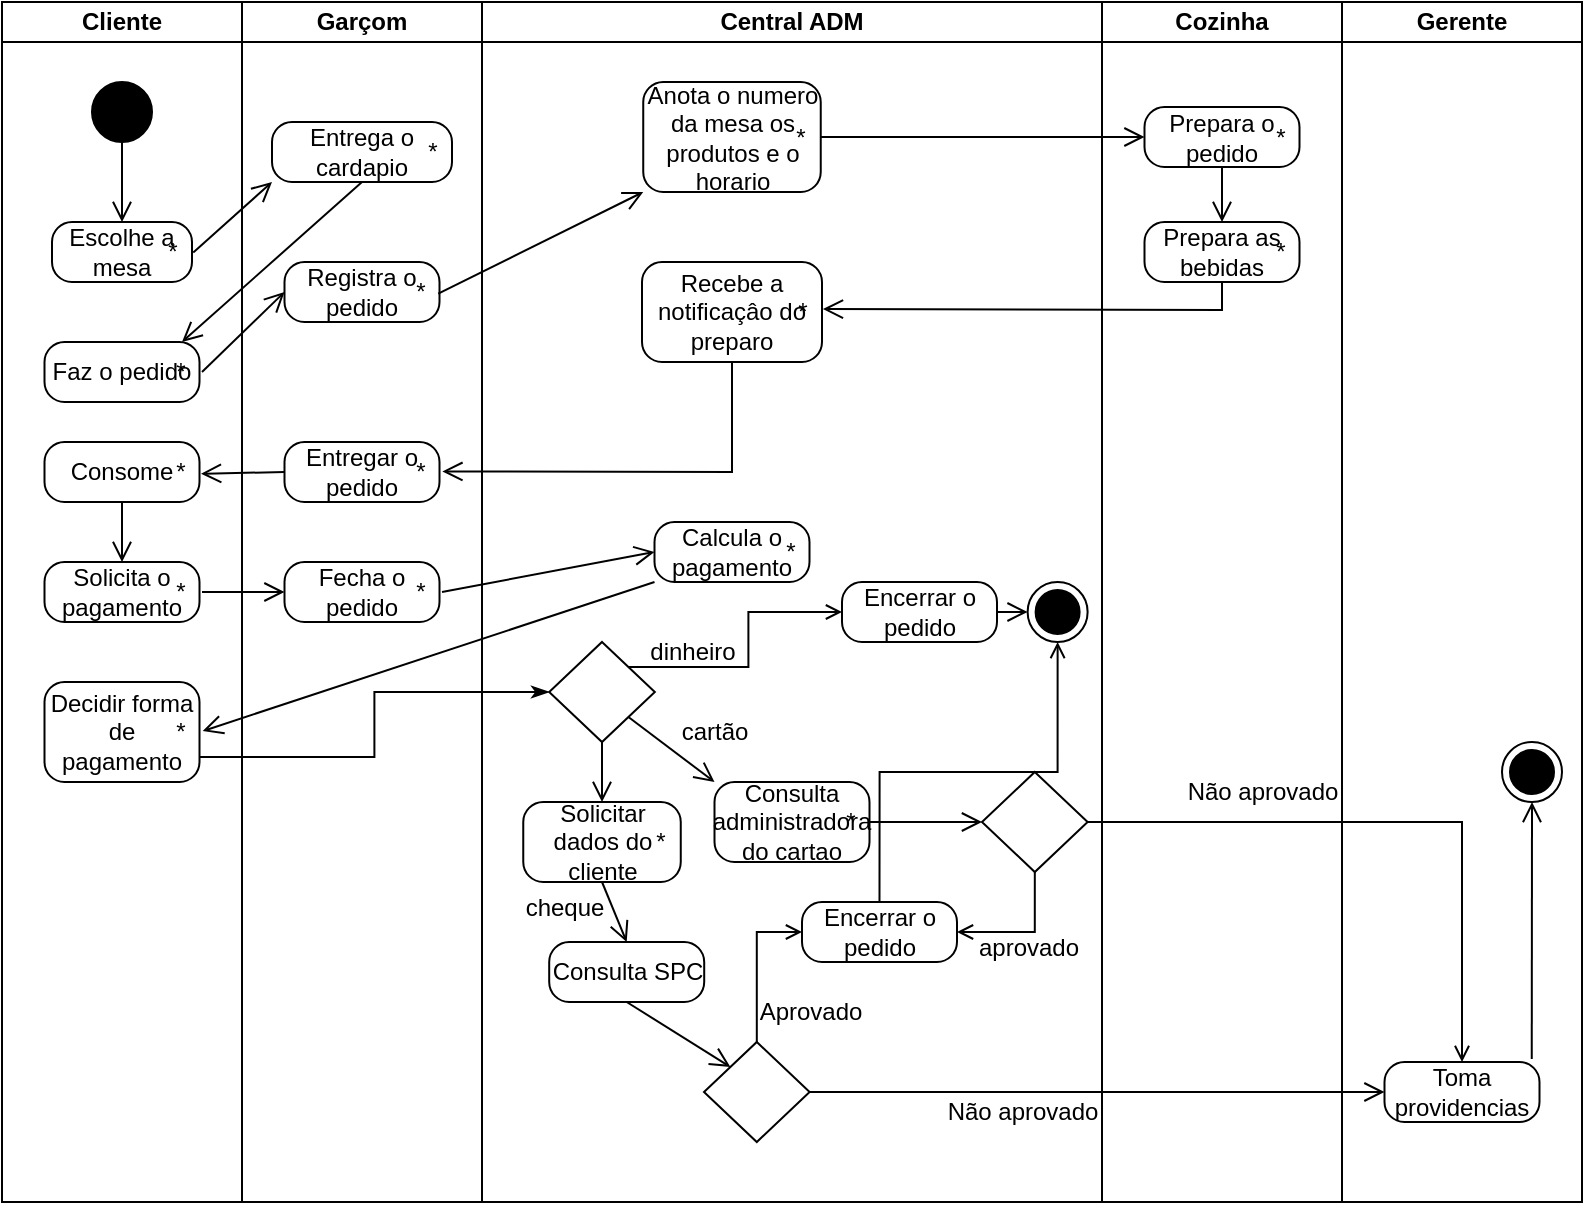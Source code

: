 <mxfile version="24.2.3" type="github">
  <diagram name="Página-1" id="BqkP0zEK79z1pLGELWx7">
    <mxGraphModel dx="1214" dy="580" grid="1" gridSize="10" guides="1" tooltips="1" connect="1" arrows="1" fold="1" page="1" pageScale="1" pageWidth="827" pageHeight="1169" math="0" shadow="0">
      <root>
        <mxCell id="0" />
        <mxCell id="1" parent="0" />
        <mxCell id="essIW2ThO4qJz_jhKlfG-8" value="Central ADM" style="swimlane;startSize=20;whiteSpace=wrap;html=1;" vertex="1" parent="1">
          <mxGeometry x="250" y="320" width="310" height="600" as="geometry" />
        </mxCell>
        <mxCell id="essIW2ThO4qJz_jhKlfG-37" value="Anota o numero da mesa os produtos e o horario" style="html=1;dashed=0;rounded=1;absoluteArcSize=1;arcSize=20;verticalAlign=middle;align=center;whiteSpace=wrap;" vertex="1" parent="essIW2ThO4qJz_jhKlfG-8">
          <mxGeometry x="80.62" y="40" width="88.75" height="55" as="geometry" />
        </mxCell>
        <mxCell id="essIW2ThO4qJz_jhKlfG-38" value="*" style="text;resizeWidth=0;resizeHeight=0;points=[];part=1;verticalAlign=middle;align=center;html=1;" vertex="1" parent="essIW2ThO4qJz_jhKlfG-37">
          <mxGeometry x="1" y="0.5" width="20" height="20" relative="1" as="geometry">
            <mxPoint x="-20" y="-10" as="offset" />
          </mxGeometry>
        </mxCell>
        <mxCell id="essIW2ThO4qJz_jhKlfG-48" value="Recebe a notificaçâo do preparo" style="html=1;dashed=0;rounded=1;absoluteArcSize=1;arcSize=20;verticalAlign=middle;align=center;whiteSpace=wrap;" vertex="1" parent="essIW2ThO4qJz_jhKlfG-8">
          <mxGeometry x="80" y="130" width="90" height="50" as="geometry" />
        </mxCell>
        <mxCell id="essIW2ThO4qJz_jhKlfG-49" value="*" style="text;resizeWidth=0;resizeHeight=0;points=[];part=1;verticalAlign=middle;align=center;html=1;" vertex="1" parent="essIW2ThO4qJz_jhKlfG-48">
          <mxGeometry x="1" y="0.5" width="20" height="20" relative="1" as="geometry">
            <mxPoint x="-20" y="-10" as="offset" />
          </mxGeometry>
        </mxCell>
        <mxCell id="essIW2ThO4qJz_jhKlfG-71" value="Calcula o pagamento" style="html=1;dashed=0;rounded=1;absoluteArcSize=1;arcSize=20;verticalAlign=middle;align=center;whiteSpace=wrap;" vertex="1" parent="essIW2ThO4qJz_jhKlfG-8">
          <mxGeometry x="86.25" y="260" width="77.5" height="30" as="geometry" />
        </mxCell>
        <mxCell id="essIW2ThO4qJz_jhKlfG-72" value="*" style="text;resizeWidth=0;resizeHeight=0;points=[];part=1;verticalAlign=middle;align=center;html=1;" vertex="1" parent="essIW2ThO4qJz_jhKlfG-71">
          <mxGeometry x="1" y="0.5" width="20" height="20" relative="1" as="geometry">
            <mxPoint x="-20" y="-10" as="offset" />
          </mxGeometry>
        </mxCell>
        <mxCell id="essIW2ThO4qJz_jhKlfG-149" style="edgeStyle=orthogonalEdgeStyle;rounded=0;orthogonalLoop=1;jettySize=auto;html=1;exitX=1;exitY=0;exitDx=0;exitDy=0;entryX=0;entryY=0.5;entryDx=0;entryDy=0;endArrow=open;endFill=0;" edge="1" parent="essIW2ThO4qJz_jhKlfG-8" source="essIW2ThO4qJz_jhKlfG-75" target="essIW2ThO4qJz_jhKlfG-119">
          <mxGeometry relative="1" as="geometry" />
        </mxCell>
        <mxCell id="essIW2ThO4qJz_jhKlfG-75" value="" style="rhombus;" vertex="1" parent="essIW2ThO4qJz_jhKlfG-8">
          <mxGeometry x="33.6" y="320" width="52.81" height="50" as="geometry" />
        </mxCell>
        <mxCell id="essIW2ThO4qJz_jhKlfG-84" value="Solicitar dados do cliente" style="html=1;dashed=0;rounded=1;absoluteArcSize=1;arcSize=20;verticalAlign=middle;align=center;whiteSpace=wrap;" vertex="1" parent="essIW2ThO4qJz_jhKlfG-8">
          <mxGeometry x="20.63" y="400" width="78.75" height="40" as="geometry" />
        </mxCell>
        <mxCell id="essIW2ThO4qJz_jhKlfG-85" value="*" style="text;resizeWidth=0;resizeHeight=0;points=[];part=1;verticalAlign=middle;align=center;html=1;" vertex="1" parent="essIW2ThO4qJz_jhKlfG-84">
          <mxGeometry x="1" y="0.5" width="20" height="20" relative="1" as="geometry">
            <mxPoint x="-20" y="-10" as="offset" />
          </mxGeometry>
        </mxCell>
        <mxCell id="essIW2ThO4qJz_jhKlfG-86" value="" style="endArrow=open;startArrow=none;endFill=0;startFill=0;endSize=8;html=1;verticalAlign=bottom;labelBackgroundColor=none;strokeWidth=1;rounded=0;exitX=0.5;exitY=1;exitDx=0;exitDy=0;entryX=0.5;entryY=0;entryDx=0;entryDy=0;" edge="1" parent="essIW2ThO4qJz_jhKlfG-8" source="essIW2ThO4qJz_jhKlfG-75" target="essIW2ThO4qJz_jhKlfG-84">
          <mxGeometry width="160" relative="1" as="geometry">
            <mxPoint x="-30" y="410" as="sourcePoint" />
            <mxPoint x="130" y="410" as="targetPoint" />
          </mxGeometry>
        </mxCell>
        <mxCell id="essIW2ThO4qJz_jhKlfG-88" value="Consulta SPC" style="html=1;dashed=0;rounded=1;absoluteArcSize=1;arcSize=20;verticalAlign=middle;align=center;whiteSpace=wrap;" vertex="1" parent="essIW2ThO4qJz_jhKlfG-8">
          <mxGeometry x="33.6" y="470" width="77.5" height="30" as="geometry" />
        </mxCell>
        <mxCell id="essIW2ThO4qJz_jhKlfG-91" value="" style="endArrow=open;startArrow=none;endFill=0;startFill=0;endSize=8;html=1;verticalAlign=bottom;labelBackgroundColor=none;strokeWidth=1;rounded=0;exitX=0.5;exitY=1;exitDx=0;exitDy=0;entryX=0.5;entryY=0;entryDx=0;entryDy=0;" edge="1" parent="essIW2ThO4qJz_jhKlfG-8" source="essIW2ThO4qJz_jhKlfG-84" target="essIW2ThO4qJz_jhKlfG-88">
          <mxGeometry width="160" relative="1" as="geometry">
            <mxPoint x="-80" y="360" as="sourcePoint" />
            <mxPoint x="80" y="360" as="targetPoint" />
          </mxGeometry>
        </mxCell>
        <mxCell id="essIW2ThO4qJz_jhKlfG-92" value="" style="endArrow=open;startArrow=none;endFill=0;startFill=0;endSize=8;html=1;verticalAlign=bottom;labelBackgroundColor=none;strokeWidth=1;rounded=0;exitX=0.5;exitY=1;exitDx=0;exitDy=0;entryX=0;entryY=0;entryDx=0;entryDy=0;" edge="1" parent="essIW2ThO4qJz_jhKlfG-8" source="essIW2ThO4qJz_jhKlfG-88" target="essIW2ThO4qJz_jhKlfG-116">
          <mxGeometry width="160" relative="1" as="geometry">
            <mxPoint x="-80" y="360" as="sourcePoint" />
            <mxPoint x="100" y="530" as="targetPoint" />
          </mxGeometry>
        </mxCell>
        <mxCell id="essIW2ThO4qJz_jhKlfG-113" value="Consulta administradora do cartao" style="html=1;dashed=0;rounded=1;absoluteArcSize=1;arcSize=20;verticalAlign=middle;align=center;whiteSpace=wrap;" vertex="1" parent="essIW2ThO4qJz_jhKlfG-8">
          <mxGeometry x="116.25" y="390" width="77.5" height="40" as="geometry" />
        </mxCell>
        <mxCell id="essIW2ThO4qJz_jhKlfG-114" value="*" style="text;resizeWidth=0;resizeHeight=0;points=[];part=1;verticalAlign=middle;align=center;html=1;" vertex="1" parent="essIW2ThO4qJz_jhKlfG-113">
          <mxGeometry x="1" y="0.5" width="20" height="20" relative="1" as="geometry">
            <mxPoint x="-20" y="-10" as="offset" />
          </mxGeometry>
        </mxCell>
        <mxCell id="essIW2ThO4qJz_jhKlfG-115" value="cartão" style="text;html=1;align=center;verticalAlign=middle;resizable=0;points=[];autosize=1;strokeColor=none;fillColor=none;" vertex="1" parent="essIW2ThO4qJz_jhKlfG-8">
          <mxGeometry x="86.41" y="350" width="60" height="30" as="geometry" />
        </mxCell>
        <mxCell id="essIW2ThO4qJz_jhKlfG-110" value="" style="endArrow=open;startArrow=none;endFill=0;startFill=0;endSize=8;html=1;verticalAlign=bottom;labelBackgroundColor=none;strokeWidth=1;rounded=0;exitX=1;exitY=1;exitDx=0;exitDy=0;entryX=0;entryY=0;entryDx=0;entryDy=0;" edge="1" parent="essIW2ThO4qJz_jhKlfG-8" source="essIW2ThO4qJz_jhKlfG-75" target="essIW2ThO4qJz_jhKlfG-113">
          <mxGeometry width="160" relative="1" as="geometry">
            <mxPoint x="-150" y="410" as="sourcePoint" />
            <mxPoint x="130" y="390" as="targetPoint" />
          </mxGeometry>
        </mxCell>
        <mxCell id="essIW2ThO4qJz_jhKlfG-144" style="edgeStyle=orthogonalEdgeStyle;rounded=0;orthogonalLoop=1;jettySize=auto;html=1;exitX=0.5;exitY=0;exitDx=0;exitDy=0;entryX=0;entryY=0.5;entryDx=0;entryDy=0;endArrow=open;endFill=0;" edge="1" parent="essIW2ThO4qJz_jhKlfG-8" source="essIW2ThO4qJz_jhKlfG-116" target="essIW2ThO4qJz_jhKlfG-90">
          <mxGeometry relative="1" as="geometry" />
        </mxCell>
        <mxCell id="essIW2ThO4qJz_jhKlfG-116" value="" style="rhombus;" vertex="1" parent="essIW2ThO4qJz_jhKlfG-8">
          <mxGeometry x="111" y="520" width="52.81" height="50" as="geometry" />
        </mxCell>
        <mxCell id="essIW2ThO4qJz_jhKlfG-163" style="edgeStyle=orthogonalEdgeStyle;rounded=0;orthogonalLoop=1;jettySize=auto;html=1;exitX=0.5;exitY=0;exitDx=0;exitDy=0;entryX=0.5;entryY=1;entryDx=0;entryDy=0;endArrow=open;endFill=0;" edge="1" parent="essIW2ThO4qJz_jhKlfG-8" source="essIW2ThO4qJz_jhKlfG-90" target="essIW2ThO4qJz_jhKlfG-158">
          <mxGeometry relative="1" as="geometry" />
        </mxCell>
        <mxCell id="essIW2ThO4qJz_jhKlfG-90" value="Encerrar o pedido" style="html=1;dashed=0;rounded=1;absoluteArcSize=1;arcSize=20;verticalAlign=middle;align=center;whiteSpace=wrap;" vertex="1" parent="essIW2ThO4qJz_jhKlfG-8">
          <mxGeometry x="160" y="450" width="77.5" height="30" as="geometry" />
        </mxCell>
        <mxCell id="essIW2ThO4qJz_jhKlfG-119" value="Encerrar o pedido" style="html=1;dashed=0;rounded=1;absoluteArcSize=1;arcSize=20;verticalAlign=middle;align=center;whiteSpace=wrap;" vertex="1" parent="essIW2ThO4qJz_jhKlfG-8">
          <mxGeometry x="180" y="290" width="77.5" height="30" as="geometry" />
        </mxCell>
        <mxCell id="essIW2ThO4qJz_jhKlfG-142" style="edgeStyle=orthogonalEdgeStyle;rounded=0;orthogonalLoop=1;jettySize=auto;html=1;exitX=0.5;exitY=1;exitDx=0;exitDy=0;entryX=1;entryY=0.5;entryDx=0;entryDy=0;endArrow=open;endFill=0;" edge="1" parent="essIW2ThO4qJz_jhKlfG-8" source="essIW2ThO4qJz_jhKlfG-127" target="essIW2ThO4qJz_jhKlfG-90">
          <mxGeometry relative="1" as="geometry" />
        </mxCell>
        <mxCell id="essIW2ThO4qJz_jhKlfG-127" value="" style="rhombus;" vertex="1" parent="essIW2ThO4qJz_jhKlfG-8">
          <mxGeometry x="250" y="385" width="52.81" height="50" as="geometry" />
        </mxCell>
        <mxCell id="essIW2ThO4qJz_jhKlfG-128" value="" style="endArrow=open;startArrow=none;endFill=0;startFill=0;endSize=8;html=1;verticalAlign=bottom;labelBackgroundColor=none;strokeWidth=1;rounded=0;exitX=1;exitY=0.5;exitDx=0;exitDy=0;entryX=0;entryY=0.5;entryDx=0;entryDy=0;" edge="1" parent="essIW2ThO4qJz_jhKlfG-8" source="essIW2ThO4qJz_jhKlfG-113" target="essIW2ThO4qJz_jhKlfG-127">
          <mxGeometry width="160" relative="1" as="geometry">
            <mxPoint x="210" y="410" as="sourcePoint" />
            <mxPoint x="210" y="370" as="targetPoint" />
          </mxGeometry>
        </mxCell>
        <mxCell id="essIW2ThO4qJz_jhKlfG-136" value="Aprovado" style="text;html=1;align=center;verticalAlign=middle;resizable=0;points=[];autosize=1;strokeColor=none;fillColor=none;" vertex="1" parent="essIW2ThO4qJz_jhKlfG-8">
          <mxGeometry x="124" y="490" width="80" height="30" as="geometry" />
        </mxCell>
        <mxCell id="essIW2ThO4qJz_jhKlfG-137" value="Não aprovado" style="text;html=1;align=center;verticalAlign=middle;resizable=0;points=[];autosize=1;strokeColor=none;fillColor=none;" vertex="1" parent="essIW2ThO4qJz_jhKlfG-8">
          <mxGeometry x="220" y="540" width="100" height="30" as="geometry" />
        </mxCell>
        <mxCell id="essIW2ThO4qJz_jhKlfG-143" value="aprovado" style="text;html=1;align=center;verticalAlign=middle;resizable=0;points=[];autosize=1;strokeColor=none;fillColor=none;" vertex="1" parent="essIW2ThO4qJz_jhKlfG-8">
          <mxGeometry x="237.5" y="458" width="70" height="30" as="geometry" />
        </mxCell>
        <mxCell id="essIW2ThO4qJz_jhKlfG-150" value="dinheiro" style="text;html=1;align=center;verticalAlign=middle;resizable=0;points=[];autosize=1;strokeColor=none;fillColor=none;" vertex="1" parent="essIW2ThO4qJz_jhKlfG-8">
          <mxGeometry x="70" y="310" width="70" height="30" as="geometry" />
        </mxCell>
        <mxCell id="essIW2ThO4qJz_jhKlfG-158" value="" style="ellipse;html=1;shape=endState;fillColor=strokeColor;" vertex="1" parent="essIW2ThO4qJz_jhKlfG-8">
          <mxGeometry x="272.81" y="290" width="30" height="30" as="geometry" />
        </mxCell>
        <mxCell id="essIW2ThO4qJz_jhKlfG-162" value="" style="endArrow=open;startArrow=none;endFill=0;startFill=0;endSize=8;html=1;verticalAlign=bottom;labelBackgroundColor=none;strokeWidth=1;rounded=0;exitX=1;exitY=0.5;exitDx=0;exitDy=0;entryX=0;entryY=0.5;entryDx=0;entryDy=0;" edge="1" parent="essIW2ThO4qJz_jhKlfG-8" source="essIW2ThO4qJz_jhKlfG-119" target="essIW2ThO4qJz_jhKlfG-158">
          <mxGeometry width="160" relative="1" as="geometry">
            <mxPoint x="250" y="420" as="sourcePoint" />
            <mxPoint x="410" y="420" as="targetPoint" />
          </mxGeometry>
        </mxCell>
        <mxCell id="essIW2ThO4qJz_jhKlfG-9" value="Garçom" style="swimlane;startSize=20;whiteSpace=wrap;html=1;" vertex="1" parent="1">
          <mxGeometry x="130" y="320" width="120" height="600" as="geometry" />
        </mxCell>
        <mxCell id="essIW2ThO4qJz_jhKlfG-25" value="Entrega o cardapio" style="html=1;dashed=0;rounded=1;absoluteArcSize=1;arcSize=20;verticalAlign=middle;align=center;whiteSpace=wrap;" vertex="1" parent="essIW2ThO4qJz_jhKlfG-9">
          <mxGeometry x="15" y="60" width="90" height="30" as="geometry" />
        </mxCell>
        <mxCell id="essIW2ThO4qJz_jhKlfG-26" value="*" style="text;resizeWidth=0;resizeHeight=0;points=[];part=1;verticalAlign=middle;align=center;html=1;" vertex="1" parent="essIW2ThO4qJz_jhKlfG-25">
          <mxGeometry x="1" y="0.5" width="20" height="20" relative="1" as="geometry">
            <mxPoint x="-20" y="-10" as="offset" />
          </mxGeometry>
        </mxCell>
        <mxCell id="essIW2ThO4qJz_jhKlfG-30" value="Registra o pedido" style="html=1;dashed=0;rounded=1;absoluteArcSize=1;arcSize=20;verticalAlign=middle;align=center;whiteSpace=wrap;" vertex="1" parent="essIW2ThO4qJz_jhKlfG-9">
          <mxGeometry x="21.25" y="130" width="77.5" height="30" as="geometry" />
        </mxCell>
        <mxCell id="essIW2ThO4qJz_jhKlfG-31" value="*" style="text;resizeWidth=0;resizeHeight=0;points=[];part=1;verticalAlign=middle;align=center;html=1;" vertex="1" parent="essIW2ThO4qJz_jhKlfG-30">
          <mxGeometry x="1" y="0.5" width="20" height="20" relative="1" as="geometry">
            <mxPoint x="-20" y="-10" as="offset" />
          </mxGeometry>
        </mxCell>
        <mxCell id="essIW2ThO4qJz_jhKlfG-51" value="Entregar o pedido" style="html=1;dashed=0;rounded=1;absoluteArcSize=1;arcSize=20;verticalAlign=middle;align=center;whiteSpace=wrap;" vertex="1" parent="essIW2ThO4qJz_jhKlfG-9">
          <mxGeometry x="21.25" y="220" width="77.5" height="30" as="geometry" />
        </mxCell>
        <mxCell id="essIW2ThO4qJz_jhKlfG-52" value="*" style="text;resizeWidth=0;resizeHeight=0;points=[];part=1;verticalAlign=middle;align=center;html=1;" vertex="1" parent="essIW2ThO4qJz_jhKlfG-51">
          <mxGeometry x="1" y="0.5" width="20" height="20" relative="1" as="geometry">
            <mxPoint x="-20" y="-10" as="offset" />
          </mxGeometry>
        </mxCell>
        <mxCell id="essIW2ThO4qJz_jhKlfG-64" value="Fecha o pedido" style="html=1;dashed=0;rounded=1;absoluteArcSize=1;arcSize=20;verticalAlign=middle;align=center;whiteSpace=wrap;" vertex="1" parent="essIW2ThO4qJz_jhKlfG-9">
          <mxGeometry x="21.25" y="280" width="77.5" height="30" as="geometry" />
        </mxCell>
        <mxCell id="essIW2ThO4qJz_jhKlfG-65" value="*" style="text;resizeWidth=0;resizeHeight=0;points=[];part=1;verticalAlign=middle;align=center;html=1;" vertex="1" parent="essIW2ThO4qJz_jhKlfG-64">
          <mxGeometry x="1" y="0.5" width="20" height="20" relative="1" as="geometry">
            <mxPoint x="-20" y="-10" as="offset" />
          </mxGeometry>
        </mxCell>
        <mxCell id="essIW2ThO4qJz_jhKlfG-10" value="Cozinha" style="swimlane;startSize=20;whiteSpace=wrap;html=1;" vertex="1" parent="1">
          <mxGeometry x="560" y="320" width="120" height="600" as="geometry" />
        </mxCell>
        <mxCell id="essIW2ThO4qJz_jhKlfG-40" value="Prepara o pedido" style="html=1;dashed=0;rounded=1;absoluteArcSize=1;arcSize=20;verticalAlign=middle;align=center;whiteSpace=wrap;" vertex="1" parent="essIW2ThO4qJz_jhKlfG-10">
          <mxGeometry x="21.25" y="52.5" width="77.5" height="30" as="geometry" />
        </mxCell>
        <mxCell id="essIW2ThO4qJz_jhKlfG-41" value="*" style="text;resizeWidth=0;resizeHeight=0;points=[];part=1;verticalAlign=middle;align=center;html=1;" vertex="1" parent="essIW2ThO4qJz_jhKlfG-40">
          <mxGeometry x="1" y="0.5" width="20" height="20" relative="1" as="geometry">
            <mxPoint x="-20" y="-10" as="offset" />
          </mxGeometry>
        </mxCell>
        <mxCell id="essIW2ThO4qJz_jhKlfG-45" value="Prepara as bebidas" style="html=1;dashed=0;rounded=1;absoluteArcSize=1;arcSize=20;verticalAlign=middle;align=center;whiteSpace=wrap;" vertex="1" parent="essIW2ThO4qJz_jhKlfG-10">
          <mxGeometry x="21.25" y="110" width="77.5" height="30" as="geometry" />
        </mxCell>
        <mxCell id="essIW2ThO4qJz_jhKlfG-46" value="*" style="text;resizeWidth=0;resizeHeight=0;points=[];part=1;verticalAlign=middle;align=center;html=1;" vertex="1" parent="essIW2ThO4qJz_jhKlfG-45">
          <mxGeometry x="1" y="0.5" width="20" height="20" relative="1" as="geometry">
            <mxPoint x="-20" y="-10" as="offset" />
          </mxGeometry>
        </mxCell>
        <mxCell id="essIW2ThO4qJz_jhKlfG-47" value="" style="endArrow=open;startArrow=none;endFill=0;startFill=0;endSize=8;html=1;verticalAlign=bottom;labelBackgroundColor=none;strokeWidth=1;rounded=0;exitX=0.5;exitY=1;exitDx=0;exitDy=0;entryX=0.5;entryY=0;entryDx=0;entryDy=0;" edge="1" parent="essIW2ThO4qJz_jhKlfG-10" source="essIW2ThO4qJz_jhKlfG-40" target="essIW2ThO4qJz_jhKlfG-45">
          <mxGeometry width="160" relative="1" as="geometry">
            <mxPoint x="-130" y="200" as="sourcePoint" />
            <mxPoint x="30" y="200" as="targetPoint" />
          </mxGeometry>
        </mxCell>
        <mxCell id="essIW2ThO4qJz_jhKlfG-139" value="Não aprovado" style="text;html=1;align=center;verticalAlign=middle;resizable=0;points=[];autosize=1;strokeColor=none;fillColor=none;" vertex="1" parent="essIW2ThO4qJz_jhKlfG-10">
          <mxGeometry x="30" y="380" width="100" height="30" as="geometry" />
        </mxCell>
        <mxCell id="essIW2ThO4qJz_jhKlfG-11" value="Cliente" style="swimlane;startSize=20;whiteSpace=wrap;html=1;" vertex="1" parent="1">
          <mxGeometry x="10" y="320" width="120" height="600" as="geometry" />
        </mxCell>
        <mxCell id="essIW2ThO4qJz_jhKlfG-15" value="" style="ellipse;fillColor=strokeColor;html=1;" vertex="1" parent="essIW2ThO4qJz_jhKlfG-11">
          <mxGeometry x="45" y="40" width="30" height="30" as="geometry" />
        </mxCell>
        <mxCell id="essIW2ThO4qJz_jhKlfG-17" value="Escolhe a mesa" style="html=1;dashed=0;rounded=1;absoluteArcSize=1;arcSize=20;verticalAlign=middle;align=center;whiteSpace=wrap;" vertex="1" parent="essIW2ThO4qJz_jhKlfG-11">
          <mxGeometry x="25" y="110" width="70" height="30" as="geometry" />
        </mxCell>
        <mxCell id="essIW2ThO4qJz_jhKlfG-18" value="*" style="text;resizeWidth=0;resizeHeight=0;points=[];part=1;verticalAlign=middle;align=center;html=1;" vertex="1" parent="essIW2ThO4qJz_jhKlfG-17">
          <mxGeometry x="1" y="0.5" width="20" height="20" relative="1" as="geometry">
            <mxPoint x="-20" y="-10" as="offset" />
          </mxGeometry>
        </mxCell>
        <mxCell id="essIW2ThO4qJz_jhKlfG-23" value="" style="endArrow=open;startArrow=none;endFill=0;startFill=0;endSize=8;html=1;verticalAlign=bottom;labelBackgroundColor=none;strokeWidth=1;rounded=0;exitX=0.5;exitY=1;exitDx=0;exitDy=0;entryX=0.5;entryY=0;entryDx=0;entryDy=0;" edge="1" parent="essIW2ThO4qJz_jhKlfG-11" source="essIW2ThO4qJz_jhKlfG-15" target="essIW2ThO4qJz_jhKlfG-17">
          <mxGeometry width="160" relative="1" as="geometry">
            <mxPoint x="210" y="210" as="sourcePoint" />
            <mxPoint x="370" y="210" as="targetPoint" />
          </mxGeometry>
        </mxCell>
        <mxCell id="essIW2ThO4qJz_jhKlfG-28" value="Faz o pedido" style="html=1;dashed=0;rounded=1;absoluteArcSize=1;arcSize=20;verticalAlign=middle;align=center;whiteSpace=wrap;" vertex="1" parent="essIW2ThO4qJz_jhKlfG-11">
          <mxGeometry x="21.25" y="170" width="77.5" height="30" as="geometry" />
        </mxCell>
        <mxCell id="essIW2ThO4qJz_jhKlfG-29" value="*" style="text;resizeWidth=0;resizeHeight=0;points=[];part=1;verticalAlign=middle;align=center;html=1;" vertex="1" parent="essIW2ThO4qJz_jhKlfG-28">
          <mxGeometry x="1" y="0.5" width="20" height="20" relative="1" as="geometry">
            <mxPoint x="-20" y="-10" as="offset" />
          </mxGeometry>
        </mxCell>
        <mxCell id="essIW2ThO4qJz_jhKlfG-56" value="Solicita o pagamento" style="html=1;dashed=0;rounded=1;absoluteArcSize=1;arcSize=20;verticalAlign=middle;align=center;whiteSpace=wrap;" vertex="1" parent="essIW2ThO4qJz_jhKlfG-11">
          <mxGeometry x="21.25" y="280" width="77.5" height="30" as="geometry" />
        </mxCell>
        <mxCell id="essIW2ThO4qJz_jhKlfG-57" value="*" style="text;resizeWidth=0;resizeHeight=0;points=[];part=1;verticalAlign=middle;align=center;html=1;" vertex="1" parent="essIW2ThO4qJz_jhKlfG-56">
          <mxGeometry x="1" y="0.5" width="20" height="20" relative="1" as="geometry">
            <mxPoint x="-20" y="-10" as="offset" />
          </mxGeometry>
        </mxCell>
        <mxCell id="essIW2ThO4qJz_jhKlfG-59" value="Consome" style="html=1;dashed=0;rounded=1;absoluteArcSize=1;arcSize=20;verticalAlign=middle;align=center;whiteSpace=wrap;" vertex="1" parent="essIW2ThO4qJz_jhKlfG-11">
          <mxGeometry x="21.25" y="220" width="77.5" height="30" as="geometry" />
        </mxCell>
        <mxCell id="essIW2ThO4qJz_jhKlfG-60" value="*" style="text;resizeWidth=0;resizeHeight=0;points=[];part=1;verticalAlign=middle;align=center;html=1;" vertex="1" parent="essIW2ThO4qJz_jhKlfG-59">
          <mxGeometry x="1" y="0.5" width="20" height="20" relative="1" as="geometry">
            <mxPoint x="-20" y="-10" as="offset" />
          </mxGeometry>
        </mxCell>
        <mxCell id="essIW2ThO4qJz_jhKlfG-61" value="" style="endArrow=open;startArrow=none;endFill=0;startFill=0;endSize=8;html=1;verticalAlign=bottom;labelBackgroundColor=none;strokeWidth=1;rounded=0;exitX=0.5;exitY=1;exitDx=0;exitDy=0;entryX=0.5;entryY=0;entryDx=0;entryDy=0;" edge="1" parent="essIW2ThO4qJz_jhKlfG-11" source="essIW2ThO4qJz_jhKlfG-59" target="essIW2ThO4qJz_jhKlfG-56">
          <mxGeometry width="160" relative="1" as="geometry">
            <mxPoint x="220" y="190" as="sourcePoint" />
            <mxPoint x="380" y="190" as="targetPoint" />
          </mxGeometry>
        </mxCell>
        <mxCell id="essIW2ThO4qJz_jhKlfG-79" value="Decidir forma de pagamento" style="html=1;dashed=0;rounded=1;absoluteArcSize=1;arcSize=20;verticalAlign=middle;align=center;whiteSpace=wrap;" vertex="1" parent="essIW2ThO4qJz_jhKlfG-11">
          <mxGeometry x="21.25" y="340" width="77.5" height="50" as="geometry" />
        </mxCell>
        <mxCell id="essIW2ThO4qJz_jhKlfG-80" value="*" style="text;resizeWidth=0;resizeHeight=0;points=[];part=1;verticalAlign=middle;align=center;html=1;" vertex="1" parent="essIW2ThO4qJz_jhKlfG-79">
          <mxGeometry x="1" y="0.5" width="20" height="20" relative="1" as="geometry">
            <mxPoint x="-20" y="-10" as="offset" />
          </mxGeometry>
        </mxCell>
        <mxCell id="essIW2ThO4qJz_jhKlfG-24" value="" style="endArrow=open;startArrow=none;endFill=0;startFill=0;endSize=8;html=1;verticalAlign=bottom;labelBackgroundColor=none;strokeWidth=1;rounded=0;exitX=1.032;exitY=0.512;exitDx=0;exitDy=0;exitPerimeter=0;entryX=0;entryY=1;entryDx=0;entryDy=0;" edge="1" parent="1" source="essIW2ThO4qJz_jhKlfG-18" target="essIW2ThO4qJz_jhKlfG-25">
          <mxGeometry width="160" relative="1" as="geometry">
            <mxPoint x="220" y="530" as="sourcePoint" />
            <mxPoint x="150" y="400" as="targetPoint" />
          </mxGeometry>
        </mxCell>
        <mxCell id="essIW2ThO4qJz_jhKlfG-27" value="" style="endArrow=open;startArrow=none;endFill=0;startFill=0;endSize=8;html=1;verticalAlign=bottom;labelBackgroundColor=none;strokeWidth=1;rounded=0;exitX=0.5;exitY=1;exitDx=0;exitDy=0;" edge="1" parent="1" source="essIW2ThO4qJz_jhKlfG-25">
          <mxGeometry width="160" relative="1" as="geometry">
            <mxPoint x="230" y="510" as="sourcePoint" />
            <mxPoint x="100" y="490" as="targetPoint" />
          </mxGeometry>
        </mxCell>
        <mxCell id="essIW2ThO4qJz_jhKlfG-32" value="" style="endArrow=open;startArrow=none;endFill=0;startFill=0;endSize=8;html=1;verticalAlign=bottom;labelBackgroundColor=none;strokeWidth=1;rounded=0;entryX=0;entryY=0.5;entryDx=0;entryDy=0;" edge="1" parent="1" target="essIW2ThO4qJz_jhKlfG-30">
          <mxGeometry width="160" relative="1" as="geometry">
            <mxPoint x="110" y="505" as="sourcePoint" />
            <mxPoint x="390" y="510" as="targetPoint" />
          </mxGeometry>
        </mxCell>
        <mxCell id="essIW2ThO4qJz_jhKlfG-39" value="" style="endArrow=open;startArrow=none;endFill=0;startFill=0;endSize=8;html=1;verticalAlign=bottom;labelBackgroundColor=none;strokeWidth=1;rounded=0;entryX=0;entryY=1;entryDx=0;entryDy=0;exitX=0.969;exitY=0.54;exitDx=0;exitDy=0;exitPerimeter=0;" edge="1" parent="1" source="essIW2ThO4qJz_jhKlfG-31" target="essIW2ThO4qJz_jhKlfG-37">
          <mxGeometry width="160" relative="1" as="geometry">
            <mxPoint x="230" y="510" as="sourcePoint" />
            <mxPoint x="390" y="510" as="targetPoint" />
          </mxGeometry>
        </mxCell>
        <mxCell id="essIW2ThO4qJz_jhKlfG-42" value="" style="endArrow=open;startArrow=none;endFill=0;startFill=0;endSize=8;html=1;verticalAlign=bottom;labelBackgroundColor=none;strokeWidth=1;rounded=0;exitX=1;exitY=0.5;exitDx=0;exitDy=0;entryX=0;entryY=0.5;entryDx=0;entryDy=0;" edge="1" parent="1" source="essIW2ThO4qJz_jhKlfG-37" target="essIW2ThO4qJz_jhKlfG-40">
          <mxGeometry width="160" relative="1" as="geometry">
            <mxPoint x="240" y="520" as="sourcePoint" />
            <mxPoint x="400" y="520" as="targetPoint" />
          </mxGeometry>
        </mxCell>
        <mxCell id="essIW2ThO4qJz_jhKlfG-50" value="" style="endArrow=open;startArrow=none;endFill=0;startFill=0;endSize=8;html=1;verticalAlign=bottom;labelBackgroundColor=none;strokeWidth=1;rounded=0;exitX=0.5;exitY=1;exitDx=0;exitDy=0;entryX=1.023;entryY=0.426;entryDx=0;entryDy=0;entryPerimeter=0;" edge="1" parent="1" source="essIW2ThO4qJz_jhKlfG-45" target="essIW2ThO4qJz_jhKlfG-49">
          <mxGeometry width="160" relative="1" as="geometry">
            <mxPoint x="240" y="520" as="sourcePoint" />
            <mxPoint x="400" y="520" as="targetPoint" />
            <Array as="points">
              <mxPoint x="620" y="474" />
            </Array>
          </mxGeometry>
        </mxCell>
        <mxCell id="essIW2ThO4qJz_jhKlfG-53" value="" style="endArrow=open;startArrow=none;endFill=0;startFill=0;endSize=8;html=1;verticalAlign=bottom;labelBackgroundColor=none;strokeWidth=1;rounded=0;exitX=0.5;exitY=1;exitDx=0;exitDy=0;entryX=1.072;entryY=0.486;entryDx=0;entryDy=0;entryPerimeter=0;" edge="1" parent="1" source="essIW2ThO4qJz_jhKlfG-48" target="essIW2ThO4qJz_jhKlfG-52">
          <mxGeometry width="160" relative="1" as="geometry">
            <mxPoint x="240" y="610" as="sourcePoint" />
            <mxPoint x="400" y="610" as="targetPoint" />
            <Array as="points">
              <mxPoint x="375" y="555" />
            </Array>
          </mxGeometry>
        </mxCell>
        <mxCell id="essIW2ThO4qJz_jhKlfG-58" value="" style="endArrow=open;startArrow=none;endFill=0;startFill=0;endSize=8;html=1;verticalAlign=bottom;labelBackgroundColor=none;strokeWidth=1;rounded=0;exitX=0;exitY=0.5;exitDx=0;exitDy=0;entryX=1.038;entryY=0.543;entryDx=0;entryDy=0;entryPerimeter=0;" edge="1" parent="1" source="essIW2ThO4qJz_jhKlfG-51" target="essIW2ThO4qJz_jhKlfG-60">
          <mxGeometry width="160" relative="1" as="geometry">
            <mxPoint x="230" y="600" as="sourcePoint" />
            <mxPoint x="400" y="610" as="targetPoint" />
          </mxGeometry>
        </mxCell>
        <mxCell id="essIW2ThO4qJz_jhKlfG-66" value="" style="endArrow=open;startArrow=none;endFill=0;startFill=0;endSize=8;html=1;verticalAlign=bottom;labelBackgroundColor=none;strokeWidth=1;rounded=0;entryX=0;entryY=0.5;entryDx=0;entryDy=0;" edge="1" parent="1" target="essIW2ThO4qJz_jhKlfG-64">
          <mxGeometry width="160" relative="1" as="geometry">
            <mxPoint x="110" y="615" as="sourcePoint" />
            <mxPoint x="390" y="510" as="targetPoint" />
          </mxGeometry>
        </mxCell>
        <mxCell id="essIW2ThO4qJz_jhKlfG-73" value="" style="endArrow=open;startArrow=none;endFill=0;startFill=0;endSize=8;html=1;verticalAlign=bottom;labelBackgroundColor=none;strokeWidth=1;rounded=0;entryX=0;entryY=0.5;entryDx=0;entryDy=0;" edge="1" parent="1" target="essIW2ThO4qJz_jhKlfG-71">
          <mxGeometry width="160" relative="1" as="geometry">
            <mxPoint x="230" y="615" as="sourcePoint" />
            <mxPoint x="390" y="510" as="targetPoint" />
          </mxGeometry>
        </mxCell>
        <mxCell id="essIW2ThO4qJz_jhKlfG-81" value="" style="endArrow=open;startArrow=none;endFill=0;startFill=0;endSize=8;html=1;verticalAlign=bottom;labelBackgroundColor=none;strokeWidth=1;rounded=0;exitX=0;exitY=1;exitDx=0;exitDy=0;entryX=1.08;entryY=0.477;entryDx=0;entryDy=0;entryPerimeter=0;" edge="1" parent="1" source="essIW2ThO4qJz_jhKlfG-71" target="essIW2ThO4qJz_jhKlfG-80">
          <mxGeometry width="160" relative="1" as="geometry">
            <mxPoint x="220" y="730" as="sourcePoint" />
            <mxPoint x="380" y="730" as="targetPoint" />
          </mxGeometry>
        </mxCell>
        <mxCell id="essIW2ThO4qJz_jhKlfG-126" value="Gerente" style="swimlane;startSize=20;whiteSpace=wrap;html=1;" vertex="1" parent="1">
          <mxGeometry x="680" y="320" width="120" height="600" as="geometry" />
        </mxCell>
        <mxCell id="essIW2ThO4qJz_jhKlfG-132" value="Toma providencias" style="html=1;dashed=0;rounded=1;absoluteArcSize=1;arcSize=20;verticalAlign=middle;align=center;whiteSpace=wrap;" vertex="1" parent="essIW2ThO4qJz_jhKlfG-126">
          <mxGeometry x="21.25" y="530" width="77.5" height="30" as="geometry" />
        </mxCell>
        <mxCell id="essIW2ThO4qJz_jhKlfG-153" value="" style="ellipse;html=1;shape=endState;fillColor=strokeColor;" vertex="1" parent="essIW2ThO4qJz_jhKlfG-126">
          <mxGeometry x="80" y="370" width="30" height="30" as="geometry" />
        </mxCell>
        <mxCell id="essIW2ThO4qJz_jhKlfG-156" value="" style="endArrow=open;startArrow=none;endFill=0;startFill=0;endSize=8;html=1;verticalAlign=bottom;labelBackgroundColor=none;strokeWidth=1;rounded=0;exitX=0.95;exitY=-0.05;exitDx=0;exitDy=0;exitPerimeter=0;entryX=0.5;entryY=1;entryDx=0;entryDy=0;" edge="1" parent="essIW2ThO4qJz_jhKlfG-126" source="essIW2ThO4qJz_jhKlfG-132" target="essIW2ThO4qJz_jhKlfG-153">
          <mxGeometry width="160" relative="1" as="geometry">
            <mxPoint x="-160" y="450" as="sourcePoint" />
            <mxPoint y="450" as="targetPoint" />
          </mxGeometry>
        </mxCell>
        <mxCell id="essIW2ThO4qJz_jhKlfG-133" value="" style="endArrow=open;startArrow=none;endFill=0;startFill=0;endSize=8;html=1;verticalAlign=bottom;labelBackgroundColor=none;strokeWidth=1;rounded=0;exitX=1;exitY=0.5;exitDx=0;exitDy=0;entryX=0;entryY=0.5;entryDx=0;entryDy=0;" edge="1" parent="1" source="essIW2ThO4qJz_jhKlfG-116" target="essIW2ThO4qJz_jhKlfG-132">
          <mxGeometry width="160" relative="1" as="geometry">
            <mxPoint x="420" y="864.57" as="sourcePoint" />
            <mxPoint x="580" y="864.57" as="targetPoint" />
          </mxGeometry>
        </mxCell>
        <mxCell id="essIW2ThO4qJz_jhKlfG-140" value="cheque" style="text;html=1;align=center;verticalAlign=middle;resizable=0;points=[];autosize=1;strokeColor=none;fillColor=none;" vertex="1" parent="1">
          <mxGeometry x="261" y="758" width="60" height="30" as="geometry" />
        </mxCell>
        <mxCell id="essIW2ThO4qJz_jhKlfG-145" style="edgeStyle=orthogonalEdgeStyle;rounded=0;orthogonalLoop=1;jettySize=auto;html=1;entryX=0.5;entryY=0;entryDx=0;entryDy=0;endArrow=open;endFill=0;" edge="1" parent="1" source="essIW2ThO4qJz_jhKlfG-127" target="essIW2ThO4qJz_jhKlfG-132">
          <mxGeometry relative="1" as="geometry" />
        </mxCell>
        <mxCell id="essIW2ThO4qJz_jhKlfG-151" style="edgeStyle=orthogonalEdgeStyle;rounded=0;orthogonalLoop=1;jettySize=auto;html=1;exitX=1;exitY=0.75;exitDx=0;exitDy=0;entryX=0;entryY=0.5;entryDx=0;entryDy=0;endArrow=classicThin;endFill=1;" edge="1" parent="1" source="essIW2ThO4qJz_jhKlfG-79" target="essIW2ThO4qJz_jhKlfG-75">
          <mxGeometry relative="1" as="geometry" />
        </mxCell>
      </root>
    </mxGraphModel>
  </diagram>
</mxfile>

